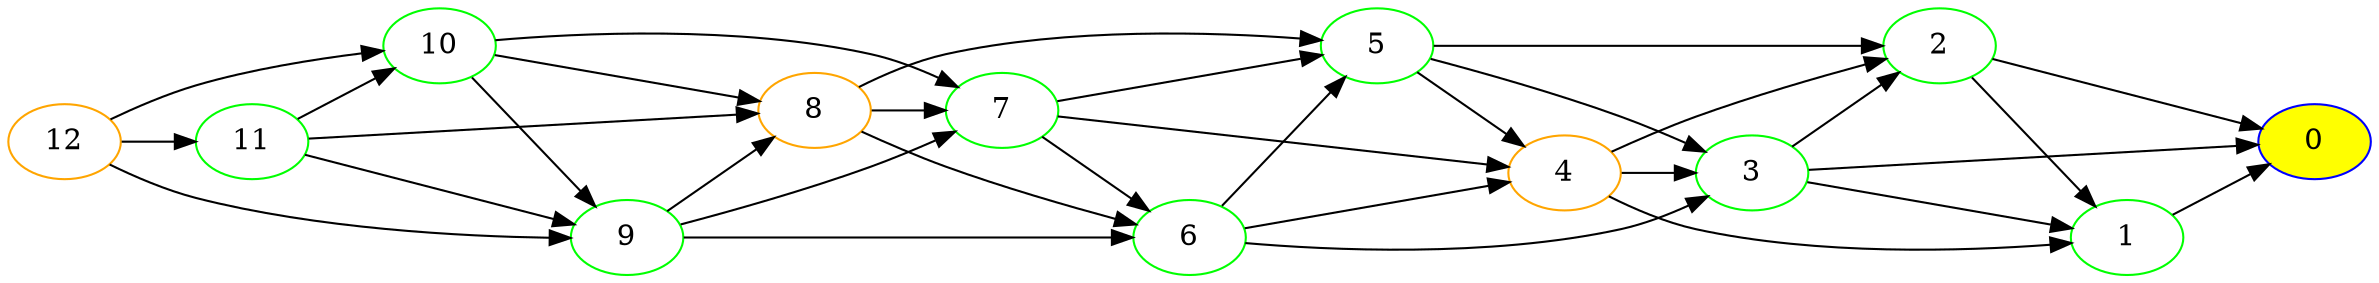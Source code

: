 digraph {
       rankdir = LR;
       node [color = green];
       1;  2;  3;
       5;  6;  7;
       9; 10; 11;

       node [color = orange];
       4;
       8;
       12;

       node [color = blue, fillcolor = yellow, style = filled];
       0;

       12 -> 11;
       12 -> 10;
       12 -> 9;
       11 -> 10;
       11 -> 9
       11 -> 8
       10 -> 9
       10 -> 8
       10 -> 7
       9 -> 8
       9 -> 7
       9 -> 6
       8 -> 7
       8 -> 6
       8 -> 5
       7 -> 6
       7 -> 5
       7 -> 4
       6 -> 5
       6 -> 4
       6 -> 3
       5 -> 4
       5 -> 3
       5 -> 2
       4 -> 3
       4 -> 2
       4 -> 1
       3 -> 2
       3 -> 1
       2 -> 1
       3 -> 0
       2 -> 0
       1 -> 0
}
